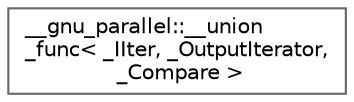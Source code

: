 digraph "Graphical Class Hierarchy"
{
 // LATEX_PDF_SIZE
  bgcolor="transparent";
  edge [fontname=Helvetica,fontsize=10,labelfontname=Helvetica,labelfontsize=10];
  node [fontname=Helvetica,fontsize=10,shape=box,height=0.2,width=0.4];
  rankdir="LR";
  Node0 [id="Node000000",label="__gnu_parallel::__union\l_func\< _IIter, _OutputIterator,\l _Compare \>",height=0.2,width=0.4,color="grey40", fillcolor="white", style="filled",URL="$struct____gnu__parallel_1_1____union__func.html",tooltip=" "];
}

